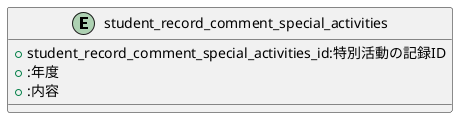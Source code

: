 @startuml

entity "student_record_comment_special_activities"{
    + student_record_comment_special_activities_id:特別活動の記録ID
    + :年度
    + :内容
}

@enduml